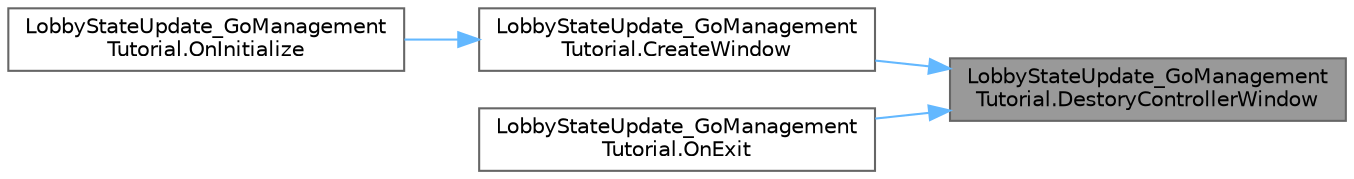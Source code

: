 digraph "LobbyStateUpdate_GoManagementTutorial.DestoryControllerWindow"
{
 // LATEX_PDF_SIZE
  bgcolor="transparent";
  edge [fontname=Helvetica,fontsize=10,labelfontname=Helvetica,labelfontsize=10];
  node [fontname=Helvetica,fontsize=10,shape=box,height=0.2,width=0.4];
  rankdir="RL";
  Node1 [id="Node000001",label="LobbyStateUpdate_GoManagement\lTutorial.DestoryControllerWindow",height=0.2,width=0.4,color="gray40", fillcolor="grey60", style="filled", fontcolor="black",tooltip=" "];
  Node1 -> Node2 [id="edge1_Node000001_Node000002",dir="back",color="steelblue1",style="solid",tooltip=" "];
  Node2 [id="Node000002",label="LobbyStateUpdate_GoManagement\lTutorial.CreateWindow",height=0.2,width=0.4,color="grey40", fillcolor="white", style="filled",URL="$class_lobby_state_update___go_management_tutorial.html#a22f0975eab2592b6e590c680c0a9685b",tooltip=" "];
  Node2 -> Node3 [id="edge2_Node000002_Node000003",dir="back",color="steelblue1",style="solid",tooltip=" "];
  Node3 [id="Node000003",label="LobbyStateUpdate_GoManagement\lTutorial.OnInitialize",height=0.2,width=0.4,color="grey40", fillcolor="white", style="filled",URL="$class_lobby_state_update___go_management_tutorial.html#a562fbe50307873a6643b36d274f8d92d",tooltip="初期処理"];
  Node1 -> Node4 [id="edge3_Node000001_Node000004",dir="back",color="steelblue1",style="solid",tooltip=" "];
  Node4 [id="Node000004",label="LobbyStateUpdate_GoManagement\lTutorial.OnExit",height=0.2,width=0.4,color="grey40", fillcolor="white", style="filled",URL="$class_lobby_state_update___go_management_tutorial.html#aeb4b3778eda80bbda8dcc30a558dd986",tooltip="終了処理"];
}
